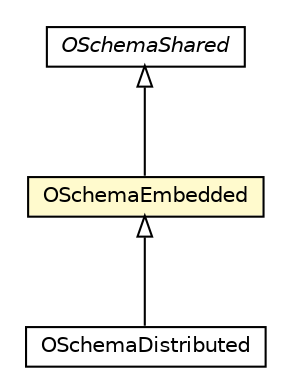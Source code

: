#!/usr/local/bin/dot
#
# Class diagram 
# Generated by UMLGraph version R5_6-24-gf6e263 (http://www.umlgraph.org/)
#

digraph G {
	edge [fontname="Helvetica",fontsize=10,labelfontname="Helvetica",labelfontsize=10];
	node [fontname="Helvetica",fontsize=10,shape=plaintext];
	nodesep=0.25;
	ranksep=0.5;
	// com.orientechnologies.orient.core.metadata.schema.OSchemaShared
	c6251638 [label=<<table title="com.orientechnologies.orient.core.metadata.schema.OSchemaShared" border="0" cellborder="1" cellspacing="0" cellpadding="2" port="p" href="./OSchemaShared.html">
		<tr><td><table border="0" cellspacing="0" cellpadding="1">
<tr><td align="center" balign="center"><font face="Helvetica-Oblique"> OSchemaShared </font></td></tr>
		</table></td></tr>
		</table>>, URL="./OSchemaShared.html", fontname="Helvetica", fontcolor="black", fontsize=10.0];
	// com.orientechnologies.orient.core.metadata.schema.OSchemaEmbedded
	c6251642 [label=<<table title="com.orientechnologies.orient.core.metadata.schema.OSchemaEmbedded" border="0" cellborder="1" cellspacing="0" cellpadding="2" port="p" bgcolor="lemonChiffon" href="./OSchemaEmbedded.html">
		<tr><td><table border="0" cellspacing="0" cellpadding="1">
<tr><td align="center" balign="center"> OSchemaEmbedded </td></tr>
		</table></td></tr>
		</table>>, URL="./OSchemaEmbedded.html", fontname="Helvetica", fontcolor="black", fontsize=10.0];
	// com.orientechnologies.orient.server.distributed.impl.metadata.OSchemaDistributed
	c6253650 [label=<<table title="com.orientechnologies.orient.server.distributed.impl.metadata.OSchemaDistributed" border="0" cellborder="1" cellspacing="0" cellpadding="2" port="p" href="../../../server/distributed/impl/metadata/OSchemaDistributed.html">
		<tr><td><table border="0" cellspacing="0" cellpadding="1">
<tr><td align="center" balign="center"> OSchemaDistributed </td></tr>
		</table></td></tr>
		</table>>, URL="../../../server/distributed/impl/metadata/OSchemaDistributed.html", fontname="Helvetica", fontcolor="black", fontsize=10.0];
	//com.orientechnologies.orient.core.metadata.schema.OSchemaEmbedded extends com.orientechnologies.orient.core.metadata.schema.OSchemaShared
	c6251638:p -> c6251642:p [dir=back,arrowtail=empty];
	//com.orientechnologies.orient.server.distributed.impl.metadata.OSchemaDistributed extends com.orientechnologies.orient.core.metadata.schema.OSchemaEmbedded
	c6251642:p -> c6253650:p [dir=back,arrowtail=empty];
}

